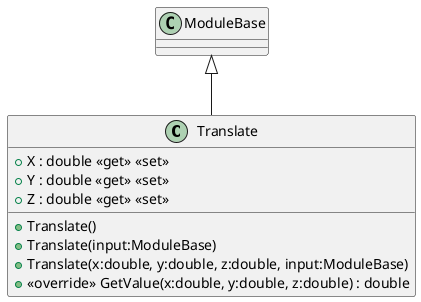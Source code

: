 @startuml
class Translate {
    + X : double <<get>> <<set>>
    + Y : double <<get>> <<set>>
    + Z : double <<get>> <<set>>
    + Translate()
    + Translate(input:ModuleBase)
    + Translate(x:double, y:double, z:double, input:ModuleBase)
    + <<override>> GetValue(x:double, y:double, z:double) : double
}
ModuleBase <|-- Translate
@enduml
